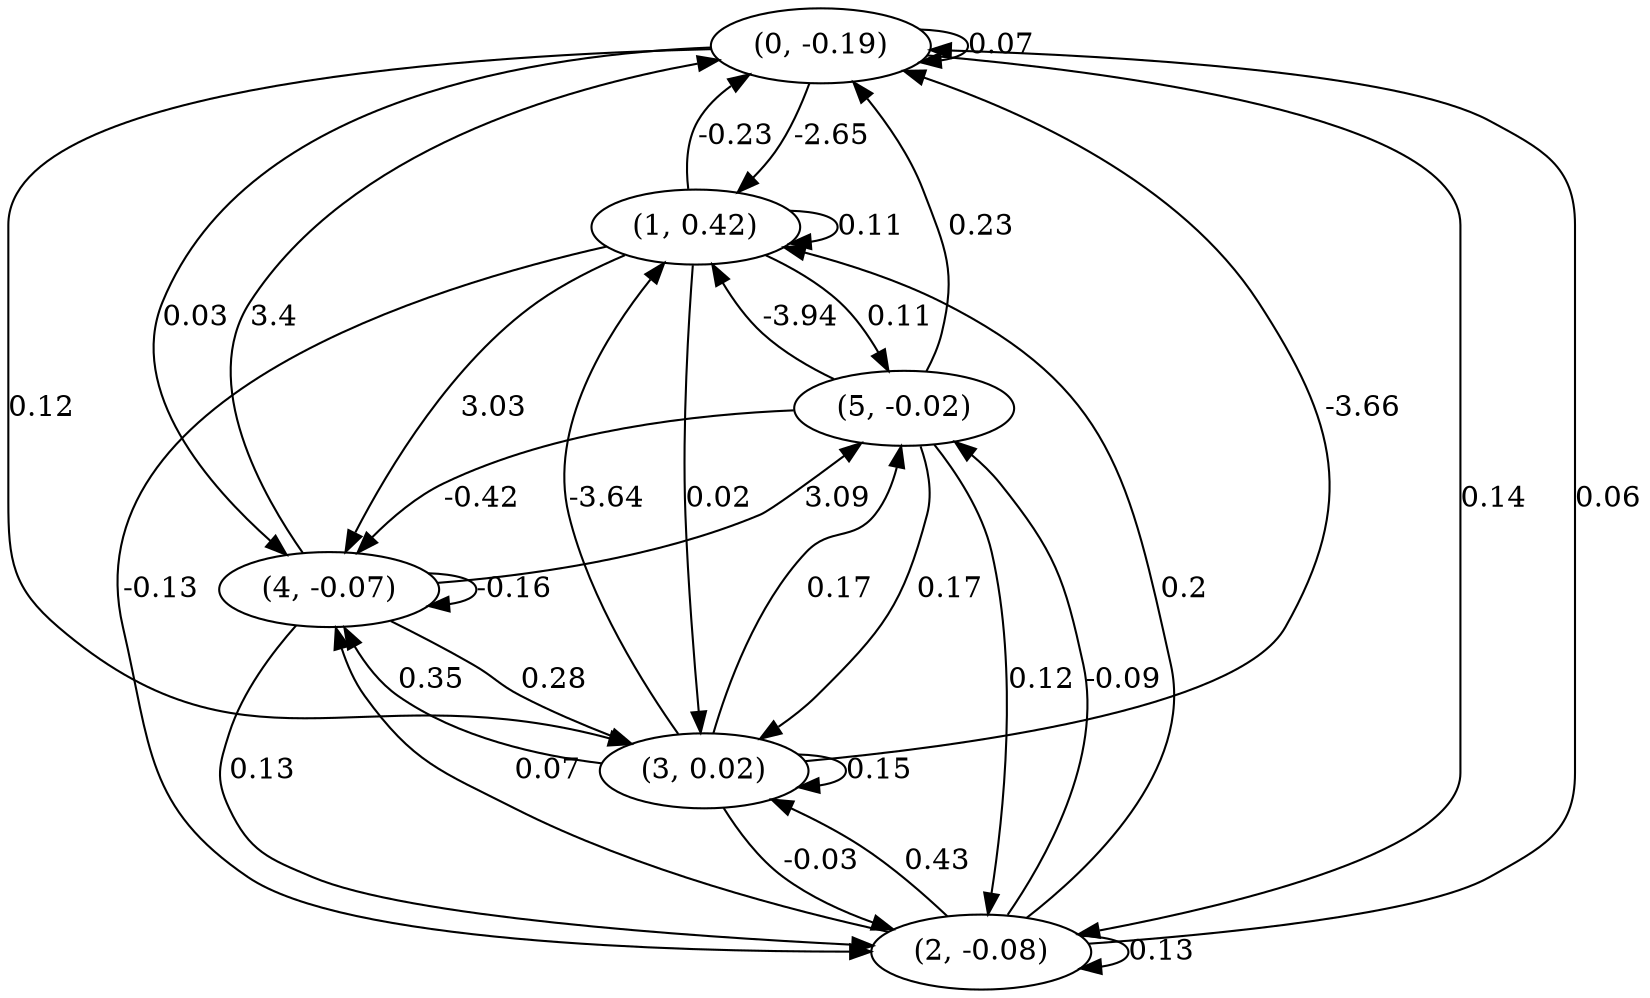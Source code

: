 digraph {
    0 [ label = "(0, -0.19)" ]
    1 [ label = "(1, 0.42)" ]
    2 [ label = "(2, -0.08)" ]
    3 [ label = "(3, 0.02)" ]
    4 [ label = "(4, -0.07)" ]
    5 [ label = "(5, -0.02)" ]
    0 -> 0 [ label = "0.07" ]
    1 -> 1 [ label = "0.11" ]
    2 -> 2 [ label = "0.13" ]
    3 -> 3 [ label = "0.15" ]
    4 -> 4 [ label = "-0.16" ]
    1 -> 0 [ label = "-0.23" ]
    2 -> 0 [ label = "0.06" ]
    3 -> 0 [ label = "-3.66" ]
    4 -> 0 [ label = "3.4" ]
    5 -> 0 [ label = "0.23" ]
    0 -> 1 [ label = "-2.65" ]
    2 -> 1 [ label = "0.2" ]
    3 -> 1 [ label = "-3.64" ]
    5 -> 1 [ label = "-3.94" ]
    0 -> 2 [ label = "0.14" ]
    1 -> 2 [ label = "-0.13" ]
    3 -> 2 [ label = "-0.03" ]
    4 -> 2 [ label = "0.13" ]
    5 -> 2 [ label = "0.12" ]
    0 -> 3 [ label = "0.12" ]
    1 -> 3 [ label = "0.02" ]
    2 -> 3 [ label = "0.43" ]
    4 -> 3 [ label = "0.28" ]
    5 -> 3 [ label = "0.17" ]
    0 -> 4 [ label = "0.03" ]
    1 -> 4 [ label = "3.03" ]
    2 -> 4 [ label = "0.07" ]
    3 -> 4 [ label = "0.35" ]
    5 -> 4 [ label = "-0.42" ]
    1 -> 5 [ label = "0.11" ]
    2 -> 5 [ label = "-0.09" ]
    3 -> 5 [ label = "0.17" ]
    4 -> 5 [ label = "3.09" ]
}

